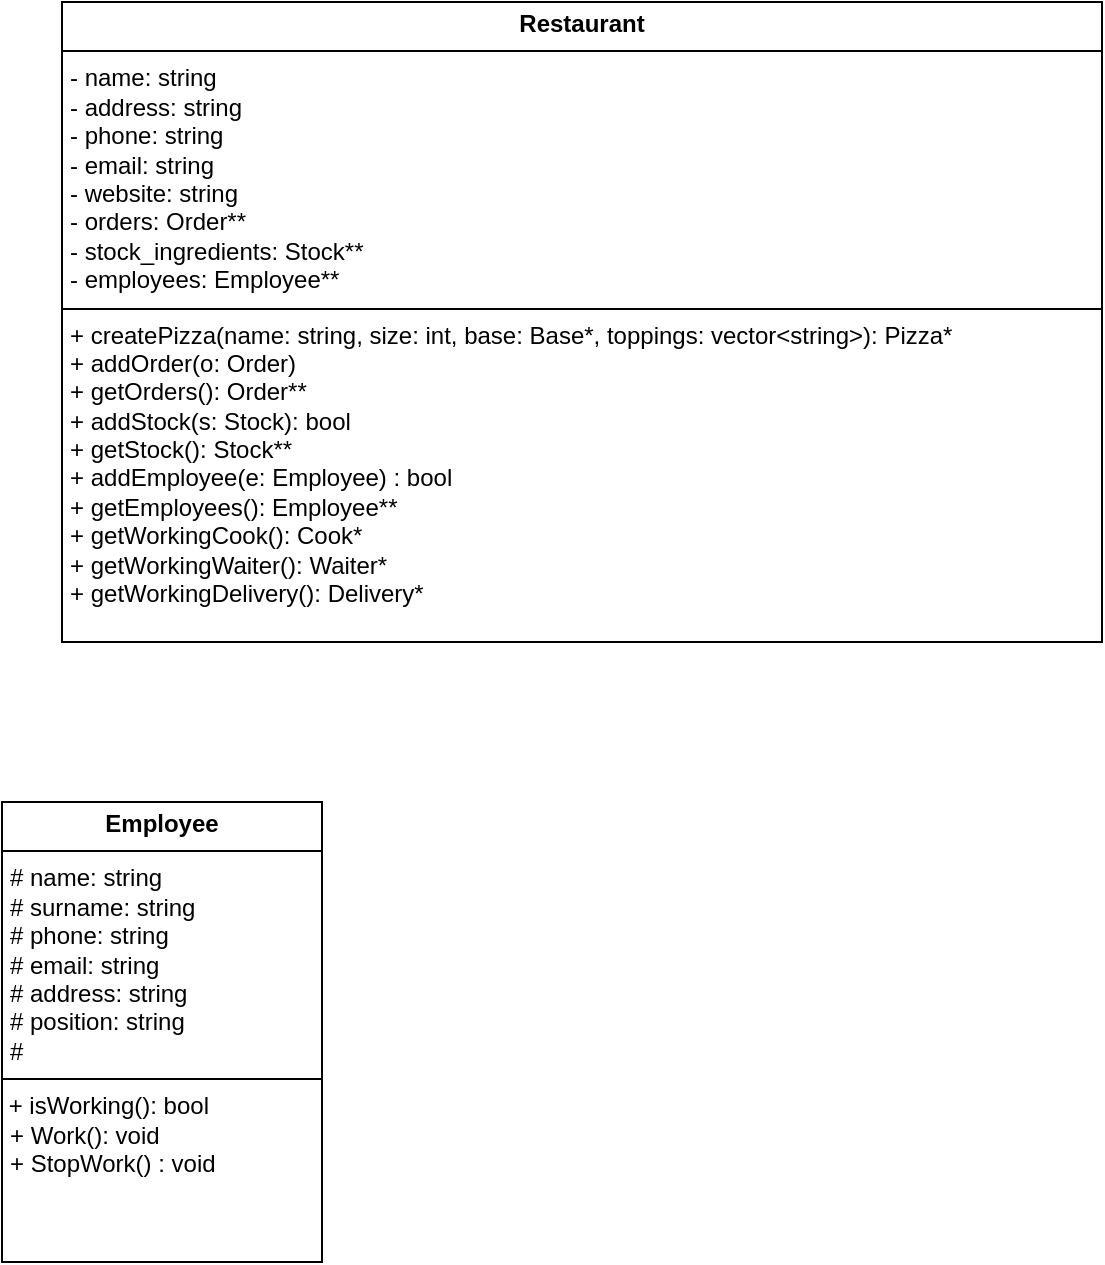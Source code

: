 <mxfile version="27.0.3">
  <diagram name="Page-1" id="c4acf3e9-155e-7222-9cf6-157b1a14988f">
    <mxGraphModel dx="1224" dy="1108" grid="1" gridSize="10" guides="1" tooltips="1" connect="1" arrows="1" fold="1" page="1" pageScale="1" pageWidth="850" pageHeight="1100" background="none" math="0" shadow="0">
      <root>
        <mxCell id="0" />
        <mxCell id="1" parent="0" />
        <mxCell id="5TWs_sgvgwtv51M-xMZr-1" value="&lt;p style=&quot;margin:0px;margin-top:4px;text-align:center;&quot;&gt;&lt;b&gt;Restaurant&lt;/b&gt;&lt;/p&gt;&lt;hr size=&quot;1&quot; style=&quot;border-style:solid;&quot;&gt;&lt;p style=&quot;margin:0px;margin-left:4px;&quot;&gt;- name: string&lt;/p&gt;&lt;p style=&quot;margin:0px;margin-left:4px;&quot;&gt;- address: string&lt;/p&gt;&lt;p style=&quot;margin:0px;margin-left:4px;&quot;&gt;- phone: string&lt;/p&gt;&lt;p style=&quot;margin:0px;margin-left:4px;&quot;&gt;- email: string&lt;/p&gt;&lt;p style=&quot;margin:0px;margin-left:4px;&quot;&gt;- website: string&lt;/p&gt;&lt;p style=&quot;margin:0px;margin-left:4px;&quot;&gt;- orders: Order**&lt;/p&gt;&lt;p style=&quot;margin:0px;margin-left:4px;&quot;&gt;- stock_ingredients: Stock**&lt;/p&gt;&lt;p style=&quot;margin:0px;margin-left:4px;&quot;&gt;- employees: Employee**&lt;/p&gt;&lt;hr size=&quot;1&quot; style=&quot;border-style:solid;&quot;&gt;&lt;p style=&quot;margin:0px;margin-left:4px;&quot;&gt;+ createPizza(name: string, size: int, base: Base*, toppings: vector&amp;lt;string&amp;gt;): Pizza*&lt;/p&gt;&lt;p style=&quot;margin:0px;margin-left:4px;&quot;&gt;+ addOrder(o: Order)&lt;/p&gt;&lt;p style=&quot;margin:0px;margin-left:4px;&quot;&gt;+ getOrders(): Order**&lt;/p&gt;&lt;p style=&quot;margin:0px;margin-left:4px;&quot;&gt;+ addStock(s: Stock): bool&lt;/p&gt;&lt;p style=&quot;margin:0px;margin-left:4px;&quot;&gt;+ getStock(): Stock**&lt;/p&gt;&lt;p style=&quot;margin:0px;margin-left:4px;&quot;&gt;+ addEmployee(e: Employee) : bool&lt;/p&gt;&lt;p style=&quot;margin:0px;margin-left:4px;&quot;&gt;+ getEmployees(): Employee**&lt;/p&gt;&lt;p style=&quot;margin:0px;margin-left:4px;&quot;&gt;+ getWorkingCook(): Cook*&lt;/p&gt;&lt;p style=&quot;margin:0px;margin-left:4px;&quot;&gt;+ getWorkingWaiter(): Waiter*&lt;/p&gt;&lt;p style=&quot;margin:0px;margin-left:4px;&quot;&gt;+ getWorkingDelivery(): Delivery*&lt;/p&gt;" style="verticalAlign=top;align=left;overflow=fill;html=1;whiteSpace=wrap;" vertex="1" parent="1">
          <mxGeometry x="90" y="60" width="520" height="320" as="geometry" />
        </mxCell>
        <mxCell id="5TWs_sgvgwtv51M-xMZr-2" value="&lt;p style=&quot;margin:0px;margin-top:4px;text-align:center;&quot;&gt;&lt;b&gt;Employee&lt;/b&gt;&lt;/p&gt;&lt;hr size=&quot;1&quot; style=&quot;border-style:solid;&quot;&gt;&lt;p style=&quot;margin:0px;margin-left:4px;&quot;&gt;# name: string&lt;/p&gt;&lt;p style=&quot;margin:0px;margin-left:4px;&quot;&gt;# surname: string&lt;/p&gt;&lt;p style=&quot;margin:0px;margin-left:4px;&quot;&gt;# phone: string&lt;/p&gt;&lt;p style=&quot;margin:0px;margin-left:4px;&quot;&gt;# email: string&lt;/p&gt;&lt;p style=&quot;margin:0px;margin-left:4px;&quot;&gt;# address: string&lt;/p&gt;&lt;p style=&quot;margin:0px;margin-left:4px;&quot;&gt;# position: string&lt;/p&gt;&lt;p style=&quot;margin:0px;margin-left:4px;&quot;&gt;#&amp;nbsp;&lt;/p&gt;&lt;hr size=&quot;1&quot; style=&quot;border-style:solid;&quot;&gt;&amp;nbsp;+ isWorking(): bool&lt;br&gt;&lt;p style=&quot;margin:0px;margin-left:4px;&quot;&gt;+ Work(): void&lt;/p&gt;&lt;p style=&quot;margin:0px;margin-left:4px;&quot;&gt;+ StopWork() : void&lt;/p&gt;" style="verticalAlign=top;align=left;overflow=fill;html=1;whiteSpace=wrap;" vertex="1" parent="1">
          <mxGeometry x="60" y="460" width="160" height="230" as="geometry" />
        </mxCell>
      </root>
    </mxGraphModel>
  </diagram>
</mxfile>
